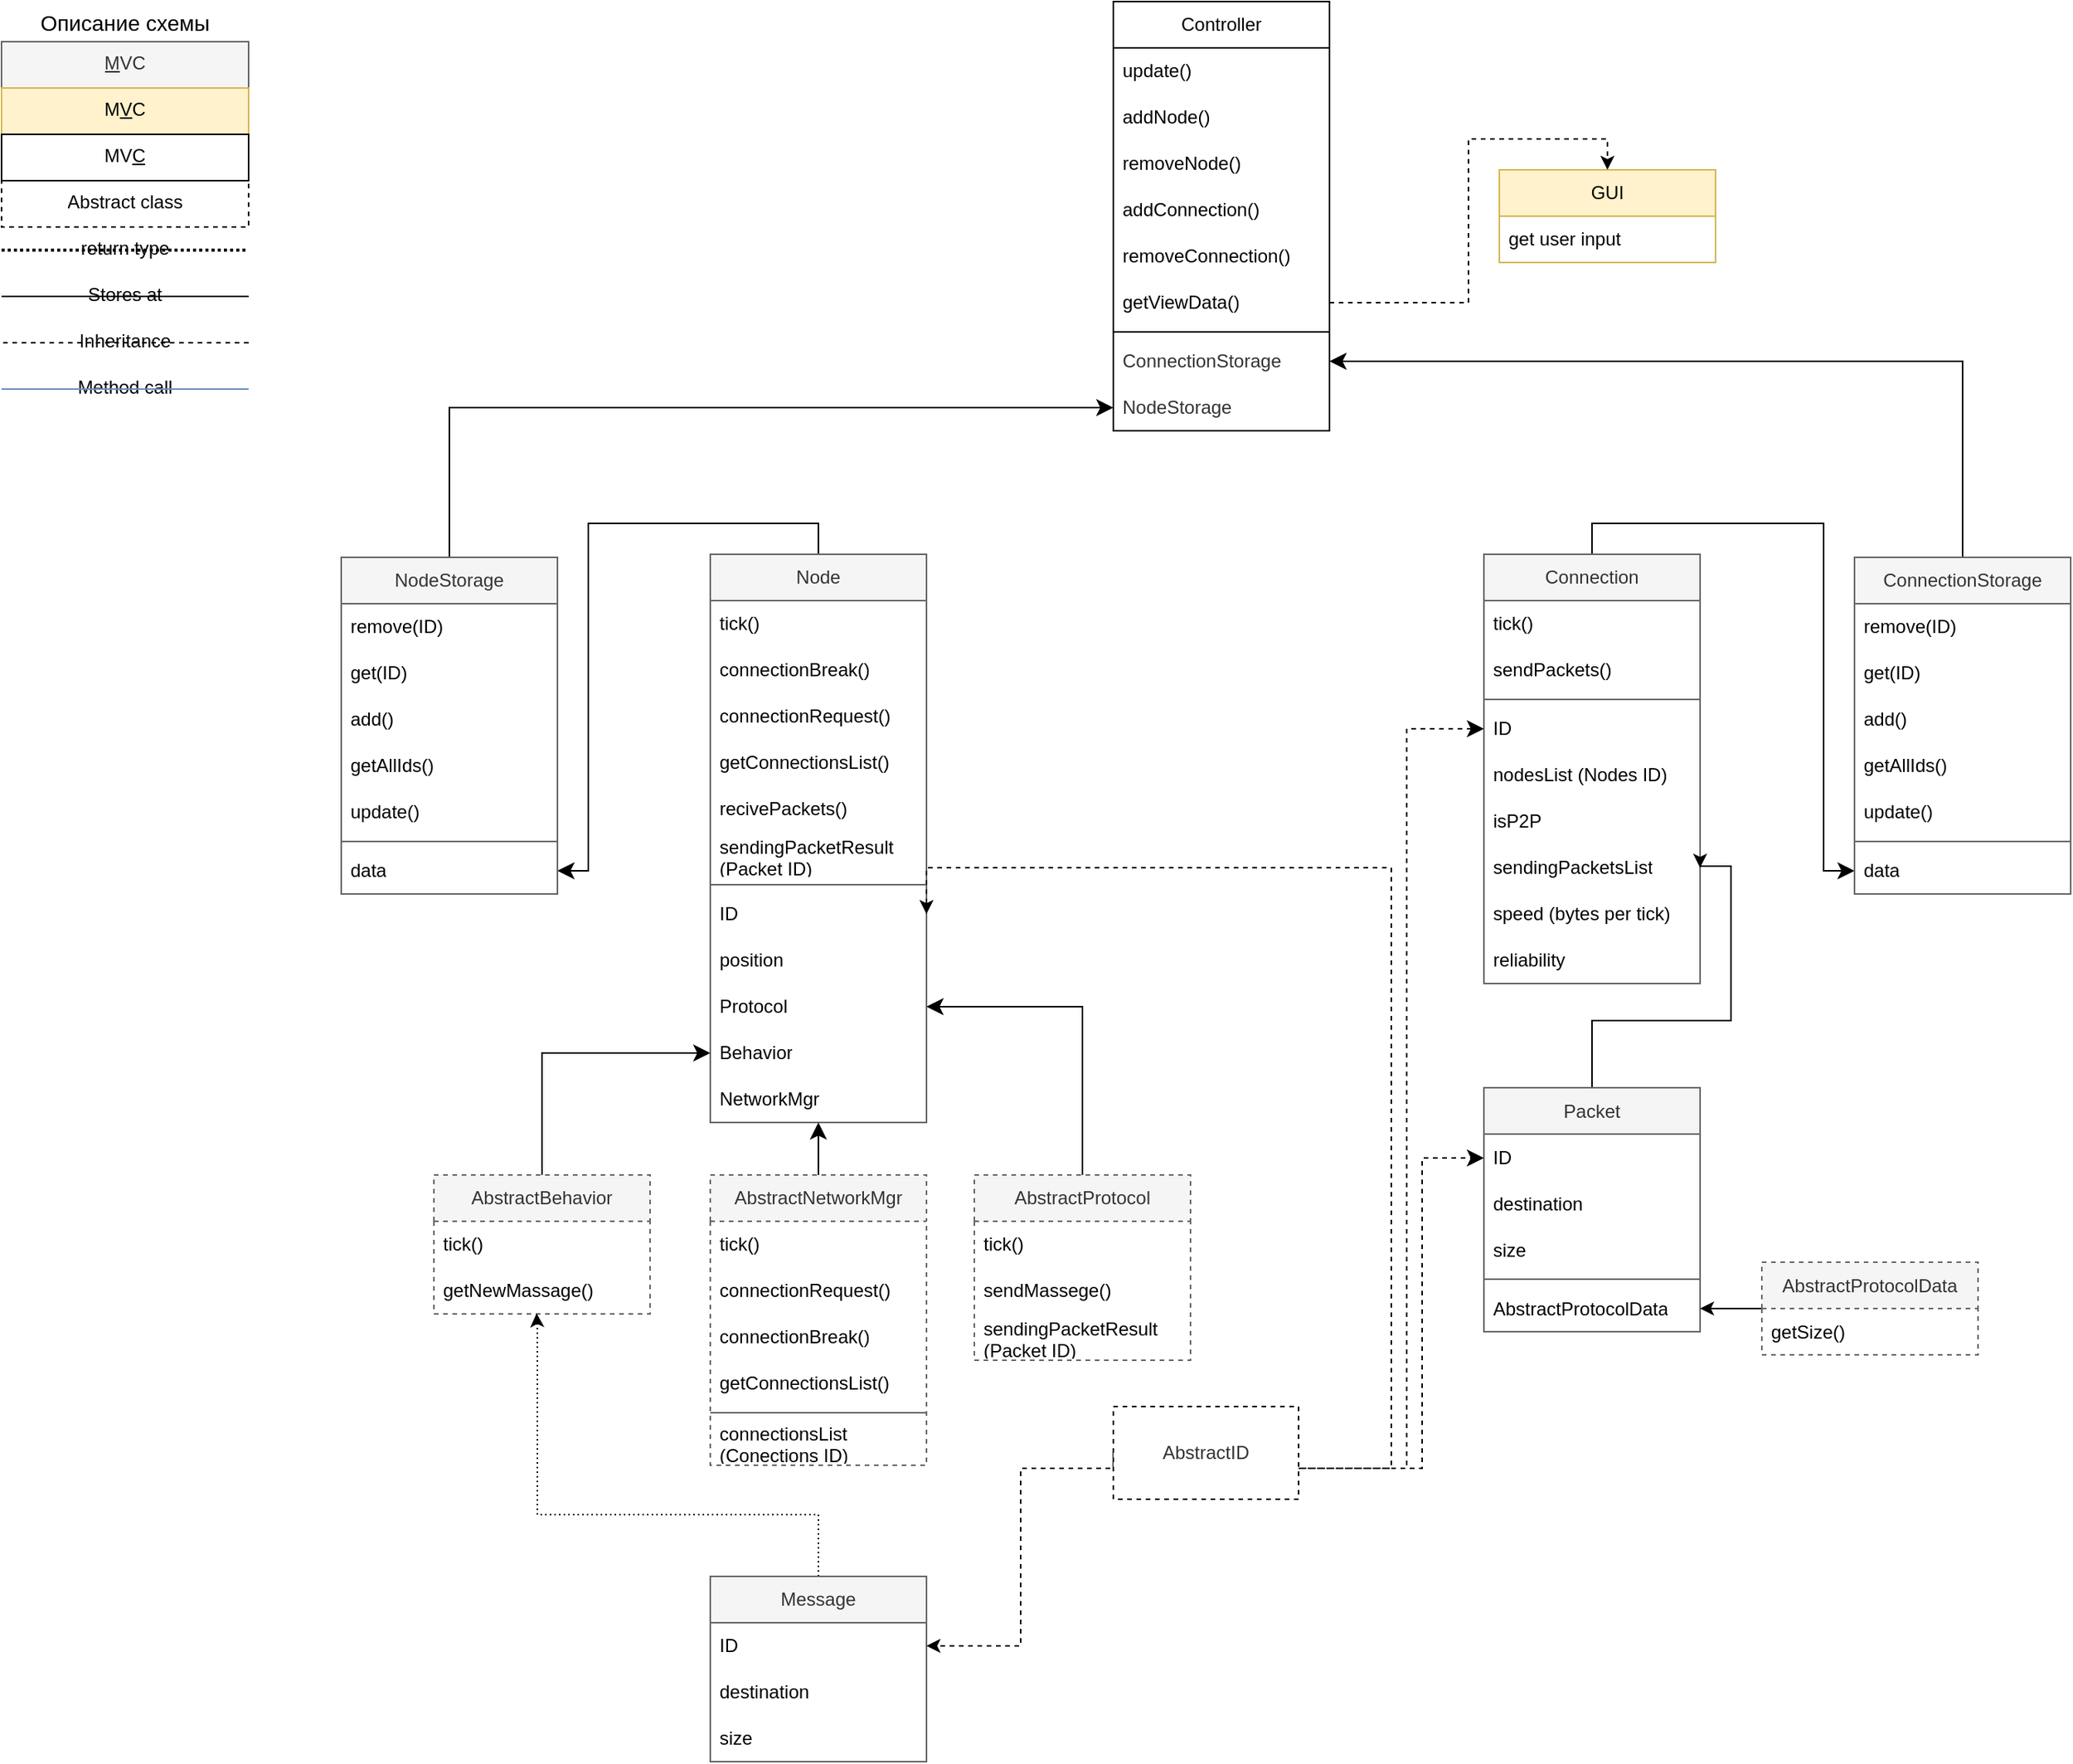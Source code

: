 <mxfile>
    <diagram name="Ver2" id="9xVtvxBC4ScUAu1mD1pw">
        <mxGraphModel dx="1075" dy="516" grid="1" gridSize="10" guides="1" tooltips="1" connect="1" arrows="1" fold="1" page="1" pageScale="1" pageWidth="1600" pageHeight="900" math="0" shadow="0">
            <root>
                <mxCell id="6djmsBtQRYvO2U8o8B3D-0"/>
                <mxCell id="6djmsBtQRYvO2U8o8B3D-1" parent="6djmsBtQRYvO2U8o8B3D-0"/>
                <mxCell id="WVjayGv4iGfG3Z5BpXuU-56" value="" style="edgeStyle=orthogonalEdgeStyle;rounded=0;orthogonalLoop=1;jettySize=auto;html=1;fontSize=12;startSize=8;endSize=8;entryX=1;entryY=0.5;entryDx=0;entryDy=0;exitX=0.5;exitY=0;exitDx=0;exitDy=0;" parent="6djmsBtQRYvO2U8o8B3D-1" source="6djmsBtQRYvO2U8o8B3D-3" target="WVjayGv4iGfG3Z5BpXuU-52" edge="1">
                    <mxGeometry relative="1" as="geometry">
                        <mxPoint x="609" y="484" as="targetPoint"/>
                        <Array as="points">
                            <mxPoint x="609" y="738"/>
                            <mxPoint x="460" y="738"/>
                            <mxPoint x="460" y="963"/>
                        </Array>
                    </mxGeometry>
                </mxCell>
                <mxCell id="6djmsBtQRYvO2U8o8B3D-3" value="Node" style="swimlane;fontStyle=0;childLayout=stackLayout;horizontal=1;startSize=30;horizontalStack=0;resizeParent=1;resizeParentMax=0;resizeLast=0;collapsible=1;marginBottom=0;whiteSpace=wrap;html=1;fillColor=#f5f5f5;fontColor=#333333;strokeColor=#666666;" parent="6djmsBtQRYvO2U8o8B3D-1" vertex="1">
                    <mxGeometry x="539" y="758" width="140" height="368" as="geometry"/>
                </mxCell>
                <mxCell id="6djmsBtQRYvO2U8o8B3D-4" value="tick()" style="text;strokeColor=none;fillColor=none;align=left;verticalAlign=middle;spacingLeft=4;spacingRight=4;overflow=hidden;points=[[0,0.5],[1,0.5]];portConstraint=eastwest;rotatable=0;whiteSpace=wrap;html=1;" parent="6djmsBtQRYvO2U8o8B3D-3" vertex="1">
                    <mxGeometry y="30" width="140" height="30" as="geometry"/>
                </mxCell>
                <mxCell id="6djmsBtQRYvO2U8o8B3D-93" value="connectionBreak()" style="text;strokeColor=none;fillColor=none;align=left;verticalAlign=middle;spacingLeft=4;spacingRight=4;overflow=hidden;points=[[0,0.5],[1,0.5]];portConstraint=eastwest;rotatable=0;whiteSpace=wrap;html=1;" parent="6djmsBtQRYvO2U8o8B3D-3" vertex="1">
                    <mxGeometry y="60" width="140" height="30" as="geometry"/>
                </mxCell>
                <mxCell id="6djmsBtQRYvO2U8o8B3D-92" value="connectionRequest()" style="text;strokeColor=none;fillColor=none;align=left;verticalAlign=middle;spacingLeft=4;spacingRight=4;overflow=hidden;points=[[0,0.5],[1,0.5]];portConstraint=eastwest;rotatable=0;whiteSpace=wrap;html=1;" parent="6djmsBtQRYvO2U8o8B3D-3" vertex="1">
                    <mxGeometry y="90" width="140" height="30" as="geometry"/>
                </mxCell>
                <mxCell id="9" value="getConnectionsList()" style="text;strokeColor=none;fillColor=none;align=left;verticalAlign=middle;spacingLeft=4;spacingRight=4;overflow=hidden;points=[[0,0.5],[1,0.5]];portConstraint=eastwest;rotatable=0;whiteSpace=wrap;html=1;" vertex="1" parent="6djmsBtQRYvO2U8o8B3D-3">
                    <mxGeometry y="120" width="140" height="30" as="geometry"/>
                </mxCell>
                <mxCell id="6djmsBtQRYvO2U8o8B3D-25" value="recivePackets()" style="text;strokeColor=none;fillColor=none;align=left;verticalAlign=middle;spacingLeft=4;spacingRight=4;overflow=hidden;points=[[0,0.5],[1,0.5]];portConstraint=eastwest;rotatable=0;whiteSpace=wrap;html=1;" parent="6djmsBtQRYvO2U8o8B3D-3" vertex="1">
                    <mxGeometry y="150" width="140" height="30" as="geometry"/>
                </mxCell>
                <mxCell id="6djmsBtQRYvO2U8o8B3D-26" value="sendingPacketResult (Packet ID)" style="text;strokeColor=none;fillColor=none;align=left;verticalAlign=middle;spacingLeft=4;spacingRight=4;overflow=hidden;points=[[0,0.5],[1,0.5]];portConstraint=eastwest;rotatable=0;whiteSpace=wrap;html=1;" parent="6djmsBtQRYvO2U8o8B3D-3" vertex="1">
                    <mxGeometry y="180" width="140" height="30" as="geometry"/>
                </mxCell>
                <mxCell id="6djmsBtQRYvO2U8o8B3D-5" value="" style="line;strokeWidth=1;fillColor=none;align=left;verticalAlign=middle;spacingTop=-1;spacingLeft=3;spacingRight=3;rotatable=0;labelPosition=right;points=[];portConstraint=eastwest;strokeColor=inherit;" parent="6djmsBtQRYvO2U8o8B3D-3" vertex="1">
                    <mxGeometry y="210" width="140" height="8" as="geometry"/>
                </mxCell>
                <mxCell id="6djmsBtQRYvO2U8o8B3D-6" value="ID" style="text;strokeColor=none;fillColor=none;align=left;verticalAlign=middle;spacingLeft=4;spacingRight=4;overflow=hidden;points=[[0,0.5],[1,0.5]];portConstraint=eastwest;rotatable=0;whiteSpace=wrap;html=1;" parent="6djmsBtQRYvO2U8o8B3D-3" vertex="1">
                    <mxGeometry y="218" width="140" height="30" as="geometry"/>
                </mxCell>
                <mxCell id="6djmsBtQRYvO2U8o8B3D-7" value="position" style="text;strokeColor=none;fillColor=none;align=left;verticalAlign=middle;spacingLeft=4;spacingRight=4;overflow=hidden;points=[[0,0.5],[1,0.5]];portConstraint=eastwest;rotatable=0;whiteSpace=wrap;html=1;" parent="6djmsBtQRYvO2U8o8B3D-3" vertex="1">
                    <mxGeometry y="248" width="140" height="30" as="geometry"/>
                </mxCell>
                <mxCell id="6djmsBtQRYvO2U8o8B3D-9" value="Protocol&amp;nbsp;" style="text;strokeColor=none;fillColor=none;align=left;verticalAlign=middle;spacingLeft=4;spacingRight=4;overflow=hidden;points=[[0,0.5],[1,0.5]];portConstraint=eastwest;rotatable=0;whiteSpace=wrap;html=1;" parent="6djmsBtQRYvO2U8o8B3D-3" vertex="1">
                    <mxGeometry y="278" width="140" height="30" as="geometry"/>
                </mxCell>
                <mxCell id="6djmsBtQRYvO2U8o8B3D-10" value="Behavior" style="text;strokeColor=none;fillColor=none;align=left;verticalAlign=middle;spacingLeft=4;spacingRight=4;overflow=hidden;points=[[0,0.5],[1,0.5]];portConstraint=eastwest;rotatable=0;whiteSpace=wrap;html=1;" parent="6djmsBtQRYvO2U8o8B3D-3" vertex="1">
                    <mxGeometry y="308" width="140" height="30" as="geometry"/>
                </mxCell>
                <mxCell id="6djmsBtQRYvO2U8o8B3D-11" value="NetworkMgr" style="text;strokeColor=none;fillColor=none;align=left;verticalAlign=middle;spacingLeft=4;spacingRight=4;overflow=hidden;points=[[0,0.5],[1,0.5]];portConstraint=eastwest;rotatable=0;whiteSpace=wrap;html=1;" parent="6djmsBtQRYvO2U8o8B3D-3" vertex="1">
                    <mxGeometry y="338" width="140" height="30" as="geometry"/>
                </mxCell>
                <mxCell id="WVjayGv4iGfG3Z5BpXuU-54" value="" style="edgeStyle=orthogonalEdgeStyle;rounded=0;orthogonalLoop=1;jettySize=auto;html=1;fontSize=12;startSize=8;endSize=8;entryX=0;entryY=0.5;entryDx=0;entryDy=0;exitX=0.5;exitY=0;exitDx=0;exitDy=0;" parent="6djmsBtQRYvO2U8o8B3D-1" source="6djmsBtQRYvO2U8o8B3D-13" target="WVjayGv4iGfG3Z5BpXuU-50" edge="1">
                    <mxGeometry relative="1" as="geometry">
                        <mxPoint x="1110" y="544" as="targetPoint"/>
                        <Array as="points">
                            <mxPoint x="1110" y="738"/>
                            <mxPoint x="1260" y="738"/>
                            <mxPoint x="1260" y="963"/>
                        </Array>
                    </mxGeometry>
                </mxCell>
                <mxCell id="6djmsBtQRYvO2U8o8B3D-13" value="Connection" style="swimlane;fontStyle=0;childLayout=stackLayout;horizontal=1;startSize=30;horizontalStack=0;resizeParent=1;resizeParentMax=0;resizeLast=0;collapsible=1;marginBottom=0;whiteSpace=wrap;html=1;fillColor=#f5f5f5;fontColor=#333333;strokeColor=#666666;" parent="6djmsBtQRYvO2U8o8B3D-1" vertex="1">
                    <mxGeometry x="1040" y="758" width="140" height="278" as="geometry"/>
                </mxCell>
                <mxCell id="6djmsBtQRYvO2U8o8B3D-14" value="tick()" style="text;strokeColor=none;fillColor=none;align=left;verticalAlign=middle;spacingLeft=4;spacingRight=4;overflow=hidden;points=[[0,0.5],[1,0.5]];portConstraint=eastwest;rotatable=0;whiteSpace=wrap;html=1;" parent="6djmsBtQRYvO2U8o8B3D-13" vertex="1">
                    <mxGeometry y="30" width="140" height="30" as="geometry"/>
                </mxCell>
                <mxCell id="WVjayGv4iGfG3Z5BpXuU-58" value="sendPackets()" style="text;strokeColor=none;fillColor=none;align=left;verticalAlign=middle;spacingLeft=4;spacingRight=4;overflow=hidden;points=[[0,0.5],[1,0.5]];portConstraint=eastwest;rotatable=0;whiteSpace=wrap;html=1;" parent="6djmsBtQRYvO2U8o8B3D-13" vertex="1">
                    <mxGeometry y="60" width="140" height="30" as="geometry"/>
                </mxCell>
                <mxCell id="6djmsBtQRYvO2U8o8B3D-15" value="" style="line;strokeWidth=1;fillColor=none;align=left;verticalAlign=middle;spacingTop=-1;spacingLeft=3;spacingRight=3;rotatable=0;labelPosition=right;points=[];portConstraint=eastwest;strokeColor=inherit;" parent="6djmsBtQRYvO2U8o8B3D-13" vertex="1">
                    <mxGeometry y="90" width="140" height="8" as="geometry"/>
                </mxCell>
                <mxCell id="6djmsBtQRYvO2U8o8B3D-16" value="ID" style="text;strokeColor=none;fillColor=none;align=left;verticalAlign=middle;spacingLeft=4;spacingRight=4;overflow=hidden;points=[[0,0.5],[1,0.5]];portConstraint=eastwest;rotatable=0;whiteSpace=wrap;html=1;" parent="6djmsBtQRYvO2U8o8B3D-13" vertex="1">
                    <mxGeometry y="98" width="140" height="30" as="geometry"/>
                </mxCell>
                <mxCell id="6djmsBtQRYvO2U8o8B3D-17" value="nodesList&lt;span style=&quot;background-color: initial;&quot;&gt;&amp;nbsp;(Nodes ID)&lt;/span&gt;" style="text;strokeColor=none;fillColor=none;align=left;verticalAlign=middle;spacingLeft=4;spacingRight=4;overflow=hidden;points=[[0,0.5],[1,0.5]];portConstraint=eastwest;rotatable=0;whiteSpace=wrap;html=1;" parent="6djmsBtQRYvO2U8o8B3D-13" vertex="1">
                    <mxGeometry y="128" width="140" height="30" as="geometry"/>
                </mxCell>
                <mxCell id="SFhjNOhDKGj1O6oXn9Yt-0" value="isP2P" style="text;strokeColor=none;fillColor=none;align=left;verticalAlign=middle;spacingLeft=4;spacingRight=4;overflow=hidden;points=[[0,0.5],[1,0.5]];portConstraint=eastwest;rotatable=0;whiteSpace=wrap;html=1;" parent="6djmsBtQRYvO2U8o8B3D-13" vertex="1">
                    <mxGeometry y="158" width="140" height="30" as="geometry"/>
                </mxCell>
                <mxCell id="6djmsBtQRYvO2U8o8B3D-18" value="sendingPackets&lt;span style=&quot;background-color: initial;&quot;&gt;List&lt;/span&gt;" style="text;strokeColor=none;fillColor=none;align=left;verticalAlign=middle;spacingLeft=4;spacingRight=4;overflow=hidden;points=[[0,0.5],[1,0.5]];portConstraint=eastwest;rotatable=0;whiteSpace=wrap;html=1;" parent="6djmsBtQRYvO2U8o8B3D-13" vertex="1">
                    <mxGeometry y="188" width="140" height="30" as="geometry"/>
                </mxCell>
                <mxCell id="6djmsBtQRYvO2U8o8B3D-19" value="speed (bytes per tick)" style="text;strokeColor=none;fillColor=none;align=left;verticalAlign=middle;spacingLeft=4;spacingRight=4;overflow=hidden;points=[[0,0.5],[1,0.5]];portConstraint=eastwest;rotatable=0;whiteSpace=wrap;html=1;" parent="6djmsBtQRYvO2U8o8B3D-13" vertex="1">
                    <mxGeometry y="218" width="140" height="30" as="geometry"/>
                </mxCell>
                <mxCell id="6djmsBtQRYvO2U8o8B3D-20" value="reliability" style="text;strokeColor=none;fillColor=none;align=left;verticalAlign=middle;spacingLeft=4;spacingRight=4;overflow=hidden;points=[[0,0.5],[1,0.5]];portConstraint=eastwest;rotatable=0;whiteSpace=wrap;html=1;" parent="6djmsBtQRYvO2U8o8B3D-13" vertex="1">
                    <mxGeometry y="248" width="140" height="30" as="geometry"/>
                </mxCell>
                <mxCell id="SFhjNOhDKGj1O6oXn9Yt-3" value="" style="edgeStyle=orthogonalEdgeStyle;rounded=0;orthogonalLoop=1;jettySize=auto;html=1;fontSize=12;startSize=8;endSize=8;entryX=1;entryY=0.5;entryDx=0;entryDy=0;" parent="6djmsBtQRYvO2U8o8B3D-1" source="6djmsBtQRYvO2U8o8B3D-22" target="6djmsBtQRYvO2U8o8B3D-9" edge="1">
                    <mxGeometry relative="1" as="geometry">
                        <mxPoint x="799.5" y="935" as="targetPoint"/>
                    </mxGeometry>
                </mxCell>
                <mxCell id="6djmsBtQRYvO2U8o8B3D-22" value="AbstractProtocol" style="swimlane;fontStyle=0;childLayout=stackLayout;horizontal=1;startSize=30;horizontalStack=0;resizeParent=1;resizeParentMax=0;resizeLast=0;collapsible=1;marginBottom=0;whiteSpace=wrap;html=1;dashed=1;fillColor=#f5f5f5;fontColor=#333333;strokeColor=#666666;" parent="6djmsBtQRYvO2U8o8B3D-1" vertex="1">
                    <mxGeometry x="710" y="1160" width="140" height="120" as="geometry"/>
                </mxCell>
                <mxCell id="6djmsBtQRYvO2U8o8B3D-23" value="tick()" style="text;strokeColor=none;fillColor=none;align=left;verticalAlign=middle;spacingLeft=4;spacingRight=4;overflow=hidden;points=[[0,0.5],[1,0.5]];portConstraint=eastwest;rotatable=0;whiteSpace=wrap;html=1;" parent="6djmsBtQRYvO2U8o8B3D-22" vertex="1">
                    <mxGeometry y="30" width="140" height="30" as="geometry"/>
                </mxCell>
                <mxCell id="6djmsBtQRYvO2U8o8B3D-24" value="sendMassege()" style="text;strokeColor=none;fillColor=none;align=left;verticalAlign=middle;spacingLeft=4;spacingRight=4;overflow=hidden;points=[[0,0.5],[1,0.5]];portConstraint=eastwest;rotatable=0;whiteSpace=wrap;html=1;" parent="6djmsBtQRYvO2U8o8B3D-22" vertex="1">
                    <mxGeometry y="60" width="140" height="30" as="geometry"/>
                </mxCell>
                <mxCell id="3" value="sendingPacketResult (Packet ID)" style="text;strokeColor=none;fillColor=none;align=left;verticalAlign=middle;spacingLeft=4;spacingRight=4;overflow=hidden;points=[[0,0.5],[1,0.5]];portConstraint=eastwest;rotatable=0;whiteSpace=wrap;html=1;" parent="6djmsBtQRYvO2U8o8B3D-22" vertex="1">
                    <mxGeometry y="90" width="140" height="30" as="geometry"/>
                </mxCell>
                <mxCell id="SFhjNOhDKGj1O6oXn9Yt-5" value="" style="edgeStyle=orthogonalEdgeStyle;rounded=0;orthogonalLoop=1;jettySize=auto;html=1;fontSize=12;startSize=8;endSize=8;entryX=0;entryY=0.5;entryDx=0;entryDy=0;" parent="6djmsBtQRYvO2U8o8B3D-1" source="6djmsBtQRYvO2U8o8B3D-28" target="6djmsBtQRYvO2U8o8B3D-10" edge="1">
                    <mxGeometry relative="1" as="geometry">
                        <mxPoint x="498.5" y="1016" as="targetPoint"/>
                    </mxGeometry>
                </mxCell>
                <mxCell id="6djmsBtQRYvO2U8o8B3D-28" value="AbstractBehavior" style="swimlane;fontStyle=0;childLayout=stackLayout;horizontal=1;startSize=30;horizontalStack=0;resizeParent=1;resizeParentMax=0;resizeLast=0;collapsible=1;marginBottom=0;whiteSpace=wrap;html=1;dashed=1;fillColor=#f5f5f5;fontColor=#333333;strokeColor=#666666;" parent="6djmsBtQRYvO2U8o8B3D-1" vertex="1">
                    <mxGeometry x="360" y="1160" width="140" height="90" as="geometry"/>
                </mxCell>
                <mxCell id="6djmsBtQRYvO2U8o8B3D-29" value="tick()" style="text;strokeColor=none;fillColor=none;align=left;verticalAlign=middle;spacingLeft=4;spacingRight=4;overflow=hidden;points=[[0,0.5],[1,0.5]];portConstraint=eastwest;rotatable=0;whiteSpace=wrap;html=1;" parent="6djmsBtQRYvO2U8o8B3D-28" vertex="1">
                    <mxGeometry y="30" width="140" height="30" as="geometry"/>
                </mxCell>
                <mxCell id="6djmsBtQRYvO2U8o8B3D-30" value="getNewMassage()" style="text;strokeColor=none;fillColor=none;align=left;verticalAlign=middle;spacingLeft=4;spacingRight=4;overflow=hidden;points=[[0,0.5],[1,0.5]];portConstraint=eastwest;rotatable=0;whiteSpace=wrap;html=1;" parent="6djmsBtQRYvO2U8o8B3D-28" vertex="1">
                    <mxGeometry y="60" width="140" height="30" as="geometry"/>
                </mxCell>
                <mxCell id="6djmsBtQRYvO2U8o8B3D-31" value="&lt;div&gt;&lt;span style=&quot;background-color: initial;&quot;&gt;Controller&lt;/span&gt;&lt;br&gt;&lt;/div&gt;" style="swimlane;fontStyle=0;childLayout=stackLayout;horizontal=1;startSize=30;horizontalStack=0;resizeParent=1;resizeParentMax=0;resizeLast=0;collapsible=1;marginBottom=0;whiteSpace=wrap;html=1;" parent="6djmsBtQRYvO2U8o8B3D-1" vertex="1">
                    <mxGeometry x="800" y="400" width="140" height="278" as="geometry"/>
                </mxCell>
                <mxCell id="6djmsBtQRYvO2U8o8B3D-32" value="update()" style="text;strokeColor=none;fillColor=none;align=left;verticalAlign=middle;spacingLeft=4;spacingRight=4;overflow=hidden;points=[[0,0.5],[1,0.5]];portConstraint=eastwest;rotatable=0;whiteSpace=wrap;html=1;" parent="6djmsBtQRYvO2U8o8B3D-31" vertex="1">
                    <mxGeometry y="30" width="140" height="30" as="geometry"/>
                </mxCell>
                <mxCell id="6djmsBtQRYvO2U8o8B3D-33" value="addNode()" style="text;strokeColor=none;fillColor=none;align=left;verticalAlign=middle;spacingLeft=4;spacingRight=4;overflow=hidden;points=[[0,0.5],[1,0.5]];portConstraint=eastwest;rotatable=0;whiteSpace=wrap;html=1;" parent="6djmsBtQRYvO2U8o8B3D-31" vertex="1">
                    <mxGeometry y="60" width="140" height="30" as="geometry"/>
                </mxCell>
                <mxCell id="6djmsBtQRYvO2U8o8B3D-34" value="removeNode()" style="text;strokeColor=none;fillColor=none;align=left;verticalAlign=middle;spacingLeft=4;spacingRight=4;overflow=hidden;points=[[0,0.5],[1,0.5]];portConstraint=eastwest;rotatable=0;whiteSpace=wrap;html=1;" parent="6djmsBtQRYvO2U8o8B3D-31" vertex="1">
                    <mxGeometry y="90" width="140" height="30" as="geometry"/>
                </mxCell>
                <mxCell id="6djmsBtQRYvO2U8o8B3D-35" value="addConnection()" style="text;strokeColor=none;fillColor=none;align=left;verticalAlign=middle;spacingLeft=4;spacingRight=4;overflow=hidden;points=[[0,0.5],[1,0.5]];portConstraint=eastwest;rotatable=0;whiteSpace=wrap;html=1;" parent="6djmsBtQRYvO2U8o8B3D-31" vertex="1">
                    <mxGeometry y="120" width="140" height="30" as="geometry"/>
                </mxCell>
                <mxCell id="6djmsBtQRYvO2U8o8B3D-36" value="removeConnection()" style="text;strokeColor=none;fillColor=none;align=left;verticalAlign=middle;spacingLeft=4;spacingRight=4;overflow=hidden;points=[[0,0.5],[1,0.5]];portConstraint=eastwest;rotatable=0;whiteSpace=wrap;html=1;" parent="6djmsBtQRYvO2U8o8B3D-31" vertex="1">
                    <mxGeometry y="150" width="140" height="30" as="geometry"/>
                </mxCell>
                <mxCell id="6djmsBtQRYvO2U8o8B3D-37" value="getViewData()" style="text;strokeColor=none;fillColor=none;align=left;verticalAlign=middle;spacingLeft=4;spacingRight=4;overflow=hidden;points=[[0,0.5],[1,0.5]];portConstraint=eastwest;rotatable=0;whiteSpace=wrap;html=1;" parent="6djmsBtQRYvO2U8o8B3D-31" vertex="1">
                    <mxGeometry y="180" width="140" height="30" as="geometry"/>
                </mxCell>
                <mxCell id="6djmsBtQRYvO2U8o8B3D-38" value="" style="line;strokeWidth=1;fillColor=none;align=left;verticalAlign=middle;spacingTop=-1;spacingLeft=3;spacingRight=3;rotatable=0;labelPosition=right;points=[];portConstraint=eastwest;strokeColor=inherit;" parent="6djmsBtQRYvO2U8o8B3D-31" vertex="1">
                    <mxGeometry y="210" width="140" height="8" as="geometry"/>
                </mxCell>
                <mxCell id="6djmsBtQRYvO2U8o8B3D-39" value="&lt;span style=&quot;color: rgb(51, 51, 51); text-align: center;&quot;&gt;ConnectionStorage&lt;/span&gt;" style="text;strokeColor=none;fillColor=none;align=left;verticalAlign=middle;spacingLeft=4;spacingRight=4;overflow=hidden;points=[[0,0.5],[1,0.5]];portConstraint=eastwest;rotatable=0;whiteSpace=wrap;html=1;" parent="6djmsBtQRYvO2U8o8B3D-31" vertex="1">
                    <mxGeometry y="218" width="140" height="30" as="geometry"/>
                </mxCell>
                <mxCell id="6djmsBtQRYvO2U8o8B3D-40" value="&lt;span style=&quot;color: rgb(51, 51, 51); text-align: center;&quot;&gt;NodeStorage&lt;/span&gt;" style="text;strokeColor=none;fillColor=none;align=left;verticalAlign=middle;spacingLeft=4;spacingRight=4;overflow=hidden;points=[[0,0.5],[1,0.5]];portConstraint=eastwest;rotatable=0;whiteSpace=wrap;html=1;" parent="6djmsBtQRYvO2U8o8B3D-31" vertex="1">
                    <mxGeometry y="248" width="140" height="30" as="geometry"/>
                </mxCell>
                <mxCell id="6djmsBtQRYvO2U8o8B3D-49" value="" style="edgeStyle=orthogonalEdgeStyle;rounded=0;orthogonalLoop=1;jettySize=auto;html=1;fontSize=12;startSize=8;endSize=8;exitX=0.5;exitY=0;exitDx=0;exitDy=0;entryX=0;entryY=0.5;entryDx=0;entryDy=0;" parent="6djmsBtQRYvO2U8o8B3D-1" source="WVjayGv4iGfG3Z5BpXuU-25" target="6djmsBtQRYvO2U8o8B3D-40" edge="1">
                    <mxGeometry relative="1" as="geometry">
                        <Array as="points">
                            <mxPoint x="370" y="663"/>
                        </Array>
                        <mxPoint x="360" y="760.0" as="sourcePoint"/>
                    </mxGeometry>
                </mxCell>
                <mxCell id="6djmsBtQRYvO2U8o8B3D-51" style="edgeStyle=orthogonalEdgeStyle;rounded=0;orthogonalLoop=1;jettySize=auto;html=1;exitX=0.5;exitY=0;exitDx=0;exitDy=0;fontSize=12;startSize=8;endSize=8;entryX=1;entryY=0.5;entryDx=0;entryDy=0;" parent="6djmsBtQRYvO2U8o8B3D-1" source="WVjayGv4iGfG3Z5BpXuU-43" target="6djmsBtQRYvO2U8o8B3D-39" edge="1">
                    <mxGeometry relative="1" as="geometry">
                        <mxPoint x="720" y="584" as="targetPoint"/>
                        <Array as="points">
                            <mxPoint x="1350" y="633"/>
                        </Array>
                        <mxPoint x="1360" y="760.0" as="sourcePoint"/>
                    </mxGeometry>
                </mxCell>
                <mxCell id="6djmsBtQRYvO2U8o8B3D-53" value="Описание схемы" style="swimlane;fontStyle=0;childLayout=stackLayout;horizontal=1;startSize=26;horizontalStack=0;resizeParent=1;resizeParentMax=0;resizeLast=0;collapsible=1;marginBottom=0;align=center;fontSize=14;strokeColor=none;fillColor=none;" parent="6djmsBtQRYvO2U8o8B3D-1" vertex="1">
                    <mxGeometry x="80" y="400" width="160" height="266" as="geometry">
                        <mxRectangle x="80" y="16" width="150" height="30" as="alternateBounds"/>
                    </mxGeometry>
                </mxCell>
                <mxCell id="6djmsBtQRYvO2U8o8B3D-54" value="&lt;u&gt;M&lt;/u&gt;VC" style="text;strokeColor=#666666;fillColor=#f5f5f5;spacingLeft=4;spacingRight=4;overflow=hidden;rotatable=0;points=[[0,0.5],[1,0.5]];portConstraint=eastwest;fontSize=12;whiteSpace=wrap;html=1;align=center;fontColor=#333333;" parent="6djmsBtQRYvO2U8o8B3D-53" vertex="1">
                    <mxGeometry y="26" width="160" height="30" as="geometry"/>
                </mxCell>
                <mxCell id="6djmsBtQRYvO2U8o8B3D-55" value="M&lt;u&gt;V&lt;/u&gt;C" style="text;strokeColor=#d6b656;fillColor=#fff2cc;spacingLeft=4;spacingRight=4;overflow=hidden;rotatable=0;points=[[0,0.5],[1,0.5]];portConstraint=eastwest;fontSize=12;whiteSpace=wrap;html=1;align=center;" parent="6djmsBtQRYvO2U8o8B3D-53" vertex="1">
                    <mxGeometry y="56" width="160" height="30" as="geometry"/>
                </mxCell>
                <mxCell id="6djmsBtQRYvO2U8o8B3D-56" value="MV&lt;u&gt;C&lt;/u&gt;" style="text;spacingLeft=4;spacingRight=4;overflow=hidden;rotatable=0;points=[[0,0.5],[1,0.5]];portConstraint=eastwest;fontSize=12;whiteSpace=wrap;html=1;align=center;strokeColor=default;fillColor=default;" parent="6djmsBtQRYvO2U8o8B3D-53" vertex="1">
                    <mxGeometry y="86" width="160" height="30" as="geometry"/>
                </mxCell>
                <mxCell id="6djmsBtQRYvO2U8o8B3D-57" value="Abstract class" style="text;spacingLeft=4;spacingRight=4;overflow=hidden;rotatable=0;points=[[0,0.5],[1,0.5]];portConstraint=eastwest;fontSize=12;whiteSpace=wrap;html=1;align=center;strokeColor=default;dashed=1;" parent="6djmsBtQRYvO2U8o8B3D-53" vertex="1">
                    <mxGeometry y="116" width="160" height="30" as="geometry"/>
                </mxCell>
                <mxCell id="6djmsBtQRYvO2U8o8B3D-58" value="return type" style="text;spacingLeft=4;spacingRight=4;overflow=hidden;rotatable=0;points=[[0,0.5],[1,0.5]];portConstraint=eastwest;fontSize=12;whiteSpace=wrap;html=1;align=center;strokeColor=none;dashed=1;" parent="6djmsBtQRYvO2U8o8B3D-53" vertex="1">
                    <mxGeometry y="146" width="160" height="30" as="geometry"/>
                </mxCell>
                <mxCell id="6djmsBtQRYvO2U8o8B3D-59" value="Stores at" style="text;spacingLeft=4;spacingRight=4;overflow=hidden;rotatable=0;points=[[0,0.5],[1,0.5]];portConstraint=eastwest;fontSize=12;whiteSpace=wrap;html=1;align=center;strokeColor=none;dashed=1;" parent="6djmsBtQRYvO2U8o8B3D-53" vertex="1">
                    <mxGeometry y="176" width="160" height="30" as="geometry"/>
                </mxCell>
                <mxCell id="6djmsBtQRYvO2U8o8B3D-60" value="Inheritance" style="text;spacingLeft=4;spacingRight=4;overflow=hidden;rotatable=0;points=[[0,0.5],[1,0.5]];portConstraint=eastwest;fontSize=12;whiteSpace=wrap;html=1;align=center;strokeColor=none;dashed=1;" parent="6djmsBtQRYvO2U8o8B3D-53" vertex="1">
                    <mxGeometry y="206" width="160" height="30" as="geometry"/>
                </mxCell>
                <mxCell id="6djmsBtQRYvO2U8o8B3D-61" value="Method call" style="text;spacingLeft=4;spacingRight=4;overflow=hidden;rotatable=0;points=[[0,0.5],[1,0.5]];portConstraint=eastwest;fontSize=12;whiteSpace=wrap;html=1;align=center;strokeColor=none;dashed=1;" parent="6djmsBtQRYvO2U8o8B3D-53" vertex="1">
                    <mxGeometry y="236" width="160" height="30" as="geometry"/>
                </mxCell>
                <mxCell id="6djmsBtQRYvO2U8o8B3D-62" value="" style="endArrow=none;dashed=1;html=1;rounded=0;entryX=0;entryY=0.5;entryDx=0;entryDy=0;exitX=1;exitY=0.5;exitDx=0;exitDy=0;" parent="6djmsBtQRYvO2U8o8B3D-53" source="6djmsBtQRYvO2U8o8B3D-60" target="6djmsBtQRYvO2U8o8B3D-60" edge="1">
                    <mxGeometry width="50" height="50" relative="1" as="geometry">
                        <mxPoint x="250" y="230" as="sourcePoint"/>
                        <mxPoint x="300" y="180" as="targetPoint"/>
                    </mxGeometry>
                </mxCell>
                <mxCell id="6djmsBtQRYvO2U8o8B3D-63" value="" style="endArrow=none;html=1;rounded=0;exitX=0;exitY=0.5;exitDx=0;exitDy=0;entryX=1;entryY=0.5;entryDx=0;entryDy=0;" parent="6djmsBtQRYvO2U8o8B3D-53" source="6djmsBtQRYvO2U8o8B3D-59" target="6djmsBtQRYvO2U8o8B3D-59" edge="1">
                    <mxGeometry width="50" height="50" relative="1" as="geometry">
                        <mxPoint x="250" y="230" as="sourcePoint"/>
                        <mxPoint x="300" y="180" as="targetPoint"/>
                    </mxGeometry>
                </mxCell>
                <mxCell id="6djmsBtQRYvO2U8o8B3D-64" value="" style="endArrow=none;dashed=1;html=1;dashPattern=1 1;strokeWidth=2;rounded=0;exitX=0;exitY=0.5;exitDx=0;exitDy=0;entryX=1;entryY=0.5;entryDx=0;entryDy=0;" parent="6djmsBtQRYvO2U8o8B3D-53" source="6djmsBtQRYvO2U8o8B3D-58" target="6djmsBtQRYvO2U8o8B3D-58" edge="1">
                    <mxGeometry width="50" height="50" relative="1" as="geometry">
                        <mxPoint x="169" y="120" as="sourcePoint"/>
                        <mxPoint x="219" y="70" as="targetPoint"/>
                    </mxGeometry>
                </mxCell>
                <mxCell id="6djmsBtQRYvO2U8o8B3D-65" value="" style="endArrow=none;html=1;rounded=0;exitX=0;exitY=0.5;exitDx=0;exitDy=0;entryX=1;entryY=0.5;entryDx=0;entryDy=0;fillColor=#dae8fc;strokeColor=#6c8ebf;" parent="6djmsBtQRYvO2U8o8B3D-53" source="6djmsBtQRYvO2U8o8B3D-61" target="6djmsBtQRYvO2U8o8B3D-61" edge="1">
                    <mxGeometry width="50" height="50" relative="1" as="geometry">
                        <mxPoint x="10" y="201" as="sourcePoint"/>
                        <mxPoint x="170" y="201" as="targetPoint"/>
                    </mxGeometry>
                </mxCell>
                <mxCell id="6djmsBtQRYvO2U8o8B3D-66" value="GUI" style="swimlane;fontStyle=0;childLayout=stackLayout;horizontal=1;startSize=30;horizontalStack=0;resizeParent=1;resizeParentMax=0;resizeLast=0;collapsible=1;marginBottom=0;whiteSpace=wrap;html=1;fillColor=#fff2cc;strokeColor=#d6b656;" parent="6djmsBtQRYvO2U8o8B3D-1" vertex="1">
                    <mxGeometry x="1050" y="509" width="140" height="60" as="geometry"/>
                </mxCell>
                <mxCell id="6djmsBtQRYvO2U8o8B3D-69" value="get user input" style="text;strokeColor=none;fillColor=none;align=left;verticalAlign=middle;spacingLeft=4;spacingRight=4;overflow=hidden;points=[[0,0.5],[1,0.5]];portConstraint=eastwest;rotatable=0;whiteSpace=wrap;html=1;" parent="6djmsBtQRYvO2U8o8B3D-66" vertex="1">
                    <mxGeometry y="30" width="140" height="30" as="geometry"/>
                </mxCell>
                <mxCell id="6djmsBtQRYvO2U8o8B3D-70" value="" style="edgeStyle=orthogonalEdgeStyle;rounded=0;orthogonalLoop=1;jettySize=auto;html=1;entryX=1;entryY=0.5;entryDx=0;entryDy=0;" parent="6djmsBtQRYvO2U8o8B3D-1" source="6djmsBtQRYvO2U8o8B3D-71" target="6djmsBtQRYvO2U8o8B3D-18" edge="1">
                    <mxGeometry relative="1" as="geometry">
                        <Array as="points">
                            <mxPoint x="1110" y="1060"/>
                            <mxPoint x="1200" y="1060"/>
                            <mxPoint x="1200" y="960"/>
                            <mxPoint x="1180" y="960"/>
                        </Array>
                    </mxGeometry>
                </mxCell>
                <mxCell id="6djmsBtQRYvO2U8o8B3D-71" value="Packet" style="swimlane;fontStyle=0;childLayout=stackLayout;horizontal=1;startSize=30;horizontalStack=0;resizeParent=1;resizeParentMax=0;resizeLast=0;collapsible=1;marginBottom=0;whiteSpace=wrap;html=1;fillColor=#f5f5f5;fontColor=#333333;strokeColor=#666666;" parent="6djmsBtQRYvO2U8o8B3D-1" vertex="1">
                    <mxGeometry x="1040" y="1103.5" width="140" height="158" as="geometry"/>
                </mxCell>
                <mxCell id="6djmsBtQRYvO2U8o8B3D-72" value="ID" style="text;strokeColor=none;fillColor=none;align=left;verticalAlign=middle;spacingLeft=4;spacingRight=4;overflow=hidden;points=[[0,0.5],[1,0.5]];portConstraint=eastwest;rotatable=0;whiteSpace=wrap;html=1;" parent="6djmsBtQRYvO2U8o8B3D-71" vertex="1">
                    <mxGeometry y="30" width="140" height="30" as="geometry"/>
                </mxCell>
                <mxCell id="6djmsBtQRYvO2U8o8B3D-73" value="destination" style="text;strokeColor=none;fillColor=none;align=left;verticalAlign=middle;spacingLeft=4;spacingRight=4;overflow=hidden;points=[[0,0.5],[1,0.5]];portConstraint=eastwest;rotatable=0;whiteSpace=wrap;html=1;" parent="6djmsBtQRYvO2U8o8B3D-71" vertex="1">
                    <mxGeometry y="60" width="140" height="30" as="geometry"/>
                </mxCell>
                <mxCell id="6djmsBtQRYvO2U8o8B3D-74" value="size" style="text;strokeColor=none;fillColor=none;align=left;verticalAlign=middle;spacingLeft=4;spacingRight=4;overflow=hidden;points=[[0,0.5],[1,0.5]];portConstraint=eastwest;rotatable=0;whiteSpace=wrap;html=1;" parent="6djmsBtQRYvO2U8o8B3D-71" vertex="1">
                    <mxGeometry y="90" width="140" height="30" as="geometry"/>
                </mxCell>
                <mxCell id="6djmsBtQRYvO2U8o8B3D-76" value="" style="line;strokeWidth=1;fillColor=none;align=left;verticalAlign=middle;spacingTop=-1;spacingLeft=3;spacingRight=3;rotatable=0;labelPosition=right;points=[];portConstraint=eastwest;strokeColor=inherit;" parent="6djmsBtQRYvO2U8o8B3D-71" vertex="1">
                    <mxGeometry y="120" width="140" height="8" as="geometry"/>
                </mxCell>
                <mxCell id="6djmsBtQRYvO2U8o8B3D-77" value="AbstractProtocolData" style="text;strokeColor=none;fillColor=none;align=left;verticalAlign=middle;spacingLeft=4;spacingRight=4;overflow=hidden;points=[[0,0.5],[1,0.5]];portConstraint=eastwest;rotatable=0;whiteSpace=wrap;html=1;" parent="6djmsBtQRYvO2U8o8B3D-71" vertex="1">
                    <mxGeometry y="128" width="140" height="30" as="geometry"/>
                </mxCell>
                <mxCell id="6djmsBtQRYvO2U8o8B3D-78" value="" style="edgeStyle=orthogonalEdgeStyle;rounded=0;orthogonalLoop=1;jettySize=auto;html=1;" parent="6djmsBtQRYvO2U8o8B3D-1" source="6djmsBtQRYvO2U8o8B3D-79" target="6djmsBtQRYvO2U8o8B3D-77" edge="1">
                    <mxGeometry relative="1" as="geometry"/>
                </mxCell>
                <mxCell id="6djmsBtQRYvO2U8o8B3D-79" value="Abstract&lt;span style=&quot;background-color: initial;&quot;&gt;Protocol&lt;/span&gt;&lt;span style=&quot;background-color: initial;&quot;&gt;Data&lt;/span&gt;" style="swimlane;fontStyle=0;childLayout=stackLayout;horizontal=1;startSize=30;horizontalStack=0;resizeParent=1;resizeParentMax=0;resizeLast=0;collapsible=1;marginBottom=0;whiteSpace=wrap;html=1;dashed=1;fillColor=#f5f5f5;fontColor=#333333;strokeColor=#666666;" parent="6djmsBtQRYvO2U8o8B3D-1" vertex="1">
                    <mxGeometry x="1220" y="1216.5" width="140" height="60" as="geometry"/>
                </mxCell>
                <mxCell id="6djmsBtQRYvO2U8o8B3D-80" value="getSize()" style="text;strokeColor=none;fillColor=none;align=left;verticalAlign=middle;spacingLeft=4;spacingRight=4;overflow=hidden;points=[[0,0.5],[1,0.5]];portConstraint=eastwest;rotatable=0;whiteSpace=wrap;html=1;" parent="6djmsBtQRYvO2U8o8B3D-79" vertex="1">
                    <mxGeometry y="30" width="140" height="30" as="geometry"/>
                </mxCell>
                <mxCell id="6djmsBtQRYvO2U8o8B3D-81" value="" style="edgeStyle=orthogonalEdgeStyle;rounded=0;orthogonalLoop=1;jettySize=auto;html=1;entryX=0.475;entryY=0.987;entryDx=0;entryDy=0;entryPerimeter=0;dashed=1;dashPattern=1 2;" parent="6djmsBtQRYvO2U8o8B3D-1" source="6djmsBtQRYvO2U8o8B3D-82" target="6djmsBtQRYvO2U8o8B3D-30" edge="1">
                    <mxGeometry relative="1" as="geometry">
                        <Array as="points">
                            <mxPoint x="609" y="1380"/>
                            <mxPoint x="427" y="1380"/>
                            <mxPoint x="427" y="1260"/>
                        </Array>
                    </mxGeometry>
                </mxCell>
                <mxCell id="6djmsBtQRYvO2U8o8B3D-82" value="Message" style="swimlane;fontStyle=0;childLayout=stackLayout;horizontal=1;startSize=30;horizontalStack=0;resizeParent=1;resizeParentMax=0;resizeLast=0;collapsible=1;marginBottom=0;whiteSpace=wrap;html=1;fillColor=#f5f5f5;fontColor=#333333;strokeColor=#666666;" parent="6djmsBtQRYvO2U8o8B3D-1" vertex="1">
                    <mxGeometry x="539" y="1420" width="140" height="120" as="geometry"/>
                </mxCell>
                <mxCell id="6djmsBtQRYvO2U8o8B3D-83" value="ID" style="text;strokeColor=none;fillColor=none;align=left;verticalAlign=middle;spacingLeft=4;spacingRight=4;overflow=hidden;points=[[0,0.5],[1,0.5]];portConstraint=eastwest;rotatable=0;whiteSpace=wrap;html=1;" parent="6djmsBtQRYvO2U8o8B3D-82" vertex="1">
                    <mxGeometry y="30" width="140" height="30" as="geometry"/>
                </mxCell>
                <mxCell id="6djmsBtQRYvO2U8o8B3D-85" value="destination" style="text;strokeColor=none;fillColor=none;align=left;verticalAlign=middle;spacingLeft=4;spacingRight=4;overflow=hidden;points=[[0,0.5],[1,0.5]];portConstraint=eastwest;rotatable=0;whiteSpace=wrap;html=1;" parent="6djmsBtQRYvO2U8o8B3D-82" vertex="1">
                    <mxGeometry y="60" width="140" height="30" as="geometry"/>
                </mxCell>
                <mxCell id="6djmsBtQRYvO2U8o8B3D-84" value="size" style="text;strokeColor=none;fillColor=none;align=left;verticalAlign=middle;spacingLeft=4;spacingRight=4;overflow=hidden;points=[[0,0.5],[1,0.5]];portConstraint=eastwest;rotatable=0;whiteSpace=wrap;html=1;" parent="6djmsBtQRYvO2U8o8B3D-82" vertex="1">
                    <mxGeometry y="90" width="140" height="30" as="geometry"/>
                </mxCell>
                <mxCell id="SFhjNOhDKGj1O6oXn9Yt-6" value="" style="edgeStyle=none;curved=1;rounded=0;orthogonalLoop=1;jettySize=auto;html=1;fontSize=12;startSize=8;endSize=8;" parent="6djmsBtQRYvO2U8o8B3D-1" source="6djmsBtQRYvO2U8o8B3D-90" target="6djmsBtQRYvO2U8o8B3D-11" edge="1">
                    <mxGeometry relative="1" as="geometry">
                        <mxPoint x="610" y="1070" as="targetPoint"/>
                    </mxGeometry>
                </mxCell>
                <mxCell id="6djmsBtQRYvO2U8o8B3D-90" value="AbstractNetworkMgr" style="swimlane;fontStyle=0;childLayout=stackLayout;horizontal=1;startSize=30;horizontalStack=0;resizeParent=1;resizeParentMax=0;resizeLast=0;collapsible=1;marginBottom=0;whiteSpace=wrap;html=1;dashed=1;fillColor=#f5f5f5;fontColor=#333333;strokeColor=#666666;" parent="6djmsBtQRYvO2U8o8B3D-1" vertex="1">
                    <mxGeometry x="539" y="1160" width="140" height="188" as="geometry"/>
                </mxCell>
                <mxCell id="6djmsBtQRYvO2U8o8B3D-91" value="tick()" style="text;strokeColor=none;fillColor=none;align=left;verticalAlign=middle;spacingLeft=4;spacingRight=4;overflow=hidden;points=[[0,0.5],[1,0.5]];portConstraint=eastwest;rotatable=0;whiteSpace=wrap;html=1;" parent="6djmsBtQRYvO2U8o8B3D-90" vertex="1">
                    <mxGeometry y="30" width="140" height="30" as="geometry"/>
                </mxCell>
                <mxCell id="2" value="connectionRequest()" style="text;strokeColor=none;fillColor=none;align=left;verticalAlign=middle;spacingLeft=4;spacingRight=4;overflow=hidden;points=[[0,0.5],[1,0.5]];portConstraint=eastwest;rotatable=0;whiteSpace=wrap;html=1;" parent="6djmsBtQRYvO2U8o8B3D-90" vertex="1">
                    <mxGeometry y="60" width="140" height="30" as="geometry"/>
                </mxCell>
                <mxCell id="1" value="connectionBreak()" style="text;strokeColor=none;fillColor=none;align=left;verticalAlign=middle;spacingLeft=4;spacingRight=4;overflow=hidden;points=[[0,0.5],[1,0.5]];portConstraint=eastwest;rotatable=0;whiteSpace=wrap;html=1;" parent="6djmsBtQRYvO2U8o8B3D-90" vertex="1">
                    <mxGeometry y="90" width="140" height="30" as="geometry"/>
                </mxCell>
                <mxCell id="8" value="getConnectionsList()" style="text;strokeColor=none;fillColor=none;align=left;verticalAlign=middle;spacingLeft=4;spacingRight=4;overflow=hidden;points=[[0,0.5],[1,0.5]];portConstraint=eastwest;rotatable=0;whiteSpace=wrap;html=1;" vertex="1" parent="6djmsBtQRYvO2U8o8B3D-90">
                    <mxGeometry y="120" width="140" height="30" as="geometry"/>
                </mxCell>
                <mxCell id="24" value="" style="line;strokeWidth=1;fillColor=none;align=left;verticalAlign=middle;spacingTop=-1;spacingLeft=3;spacingRight=3;rotatable=0;labelPosition=right;points=[];portConstraint=eastwest;strokeColor=inherit;" vertex="1" parent="6djmsBtQRYvO2U8o8B3D-90">
                    <mxGeometry y="150" width="140" height="8" as="geometry"/>
                </mxCell>
                <mxCell id="6djmsBtQRYvO2U8o8B3D-8" value="connectionsList&amp;nbsp; (Conections ID)" style="text;strokeColor=none;fillColor=none;align=left;verticalAlign=middle;spacingLeft=4;spacingRight=4;overflow=hidden;points=[[0,0.5],[1,0.5]];portConstraint=eastwest;rotatable=0;whiteSpace=wrap;html=1;" parent="6djmsBtQRYvO2U8o8B3D-90" vertex="1">
                    <mxGeometry y="158" width="140" height="30" as="geometry"/>
                </mxCell>
                <mxCell id="n-c7wxsCWT6sdEi72u9--5" value="" style="edgeStyle=orthogonalEdgeStyle;rounded=0;orthogonalLoop=1;jettySize=auto;html=1;entryX=1;entryY=0.5;entryDx=0;entryDy=0;exitX=1;exitY=0.5;exitDx=0;exitDy=0;dashed=1;" parent="6djmsBtQRYvO2U8o8B3D-1" source="SFhjNOhDKGj1O6oXn9Yt-1" target="6djmsBtQRYvO2U8o8B3D-6" edge="1">
                    <mxGeometry relative="1" as="geometry">
                        <Array as="points">
                            <mxPoint x="980" y="1350"/>
                            <mxPoint x="980" y="961"/>
                        </Array>
                        <mxPoint x="932.24" y="1342.26" as="sourcePoint"/>
                    </mxGeometry>
                </mxCell>
                <mxCell id="n-c7wxsCWT6sdEi72u9--6" value="" style="edgeStyle=orthogonalEdgeStyle;rounded=0;orthogonalLoop=1;jettySize=auto;html=1;dashed=1;exitX=0;exitY=0.5;exitDx=0;exitDy=0;entryX=1;entryY=0.5;entryDx=0;entryDy=0;" parent="6djmsBtQRYvO2U8o8B3D-1" source="SFhjNOhDKGj1O6oXn9Yt-1" target="6djmsBtQRYvO2U8o8B3D-83" edge="1">
                    <mxGeometry relative="1" as="geometry">
                        <mxPoint x="489" y="1240" as="targetPoint"/>
                        <Array as="points">
                            <mxPoint x="740" y="1350"/>
                            <mxPoint x="740" y="1465"/>
                        </Array>
                        <mxPoint x="792.52" y="1343.58" as="sourcePoint"/>
                    </mxGeometry>
                </mxCell>
                <mxCell id="5VUWbY4lleYpnQQ5bRxo-0" style="edgeStyle=orthogonalEdgeStyle;rounded=0;orthogonalLoop=1;jettySize=auto;html=1;exitX=1;exitY=0.5;exitDx=0;exitDy=0;dashed=1;entryX=0.5;entryY=0;entryDx=0;entryDy=0;" parent="6djmsBtQRYvO2U8o8B3D-1" source="6djmsBtQRYvO2U8o8B3D-37" target="6djmsBtQRYvO2U8o8B3D-66" edge="1">
                    <mxGeometry relative="1" as="geometry">
                        <Array as="points">
                            <mxPoint x="1030" y="595"/>
                            <mxPoint x="1030" y="489"/>
                            <mxPoint x="1120" y="489"/>
                        </Array>
                        <mxPoint x="1280" y="595" as="targetPoint"/>
                    </mxGeometry>
                </mxCell>
                <mxCell id="WVjayGv4iGfG3Z5BpXuU-2" value="" style="edgeStyle=orthogonalEdgeStyle;rounded=0;orthogonalLoop=1;jettySize=auto;html=1;fontSize=12;startSize=8;endSize=8;dashed=1;entryX=0;entryY=0.5;entryDx=0;entryDy=0;" parent="6djmsBtQRYvO2U8o8B3D-1" source="SFhjNOhDKGj1O6oXn9Yt-1" target="6djmsBtQRYvO2U8o8B3D-72" edge="1">
                    <mxGeometry relative="1" as="geometry">
                        <mxPoint x="1010" y="1120" as="targetPoint"/>
                        <Array as="points">
                            <mxPoint x="1000" y="1350"/>
                            <mxPoint x="1000" y="1149"/>
                            <mxPoint x="1040" y="1149"/>
                        </Array>
                    </mxGeometry>
                </mxCell>
                <mxCell id="WVjayGv4iGfG3Z5BpXuU-4" value="" style="edgeStyle=orthogonalEdgeStyle;rounded=0;orthogonalLoop=1;jettySize=auto;html=1;fontSize=12;startSize=8;endSize=8;dashed=1;entryX=0;entryY=0.5;entryDx=0;entryDy=0;" parent="6djmsBtQRYvO2U8o8B3D-1" source="SFhjNOhDKGj1O6oXn9Yt-1" target="6djmsBtQRYvO2U8o8B3D-16" edge="1">
                    <mxGeometry relative="1" as="geometry">
                        <mxPoint x="1040" y="1335" as="targetPoint"/>
                        <Array as="points">
                            <mxPoint x="990" y="1350"/>
                            <mxPoint x="990" y="871"/>
                        </Array>
                    </mxGeometry>
                </mxCell>
                <mxCell id="SFhjNOhDKGj1O6oXn9Yt-1" value="&lt;span style=&quot;color: rgb(51, 51, 51);&quot;&gt;AbstractID&lt;/span&gt;" style="rounded=0;whiteSpace=wrap;html=1;dashed=1;" parent="6djmsBtQRYvO2U8o8B3D-1" vertex="1">
                    <mxGeometry x="800" y="1310" width="120" height="60" as="geometry"/>
                </mxCell>
                <mxCell id="WVjayGv4iGfG3Z5BpXuU-25" value="NodeStorage" style="swimlane;fontStyle=0;childLayout=stackLayout;horizontal=1;startSize=30;horizontalStack=0;resizeParent=1;resizeParentMax=0;resizeLast=0;collapsible=1;marginBottom=0;whiteSpace=wrap;html=1;fillColor=#f5f5f5;fontColor=#333333;strokeColor=#666666;" parent="6djmsBtQRYvO2U8o8B3D-1" vertex="1">
                    <mxGeometry x="300" y="760" width="140" height="218" as="geometry"/>
                </mxCell>
                <mxCell id="WVjayGv4iGfG3Z5BpXuU-42" value="remove(ID&lt;span style=&quot;background-color: initial;&quot;&gt;)&lt;/span&gt;" style="text;strokeColor=none;fillColor=none;align=left;verticalAlign=middle;spacingLeft=4;spacingRight=4;overflow=hidden;points=[[0,0.5],[1,0.5]];portConstraint=eastwest;rotatable=0;whiteSpace=wrap;html=1;" parent="WVjayGv4iGfG3Z5BpXuU-25" vertex="1">
                    <mxGeometry y="30" width="140" height="30" as="geometry"/>
                </mxCell>
                <mxCell id="WVjayGv4iGfG3Z5BpXuU-41" value="get(ID&lt;span style=&quot;background-color: initial;&quot;&gt;)&lt;/span&gt;" style="text;strokeColor=none;fillColor=none;align=left;verticalAlign=middle;spacingLeft=4;spacingRight=4;overflow=hidden;points=[[0,0.5],[1,0.5]];portConstraint=eastwest;rotatable=0;whiteSpace=wrap;html=1;" parent="WVjayGv4iGfG3Z5BpXuU-25" vertex="1">
                    <mxGeometry y="60" width="140" height="30" as="geometry"/>
                </mxCell>
                <mxCell id="WVjayGv4iGfG3Z5BpXuU-40" value="add&lt;span style=&quot;background-color: initial;&quot;&gt;()&lt;/span&gt;" style="text;strokeColor=none;fillColor=none;align=left;verticalAlign=middle;spacingLeft=4;spacingRight=4;overflow=hidden;points=[[0,0.5],[1,0.5]];portConstraint=eastwest;rotatable=0;whiteSpace=wrap;html=1;" parent="WVjayGv4iGfG3Z5BpXuU-25" vertex="1">
                    <mxGeometry y="90" width="140" height="30" as="geometry"/>
                </mxCell>
                <mxCell id="WVjayGv4iGfG3Z5BpXuU-39" value="getAllIds()" style="text;strokeColor=none;fillColor=none;align=left;verticalAlign=middle;spacingLeft=4;spacingRight=4;overflow=hidden;points=[[0,0.5],[1,0.5]];portConstraint=eastwest;rotatable=0;whiteSpace=wrap;html=1;" parent="WVjayGv4iGfG3Z5BpXuU-25" vertex="1">
                    <mxGeometry y="120" width="140" height="30" as="geometry"/>
                </mxCell>
                <mxCell id="WVjayGv4iGfG3Z5BpXuU-38" value="update()" style="text;strokeColor=none;fillColor=none;align=left;verticalAlign=middle;spacingLeft=4;spacingRight=4;overflow=hidden;points=[[0,0.5],[1,0.5]];portConstraint=eastwest;rotatable=0;whiteSpace=wrap;html=1;" parent="WVjayGv4iGfG3Z5BpXuU-25" vertex="1">
                    <mxGeometry y="150" width="140" height="30" as="geometry"/>
                </mxCell>
                <mxCell id="WVjayGv4iGfG3Z5BpXuU-51" value="" style="line;strokeWidth=1;fillColor=none;align=left;verticalAlign=middle;spacingTop=-1;spacingLeft=3;spacingRight=3;rotatable=0;labelPosition=right;points=[];portConstraint=eastwest;strokeColor=inherit;" parent="WVjayGv4iGfG3Z5BpXuU-25" vertex="1">
                    <mxGeometry y="180" width="140" height="8" as="geometry"/>
                </mxCell>
                <mxCell id="WVjayGv4iGfG3Z5BpXuU-52" value="data" style="text;strokeColor=none;fillColor=none;align=left;verticalAlign=middle;spacingLeft=4;spacingRight=4;overflow=hidden;points=[[0,0.5],[1,0.5]];portConstraint=eastwest;rotatable=0;whiteSpace=wrap;html=1;" parent="WVjayGv4iGfG3Z5BpXuU-25" vertex="1">
                    <mxGeometry y="188" width="140" height="30" as="geometry"/>
                </mxCell>
                <mxCell id="WVjayGv4iGfG3Z5BpXuU-43" value="ConnectionStorage" style="swimlane;fontStyle=0;childLayout=stackLayout;horizontal=1;startSize=30;horizontalStack=0;resizeParent=1;resizeParentMax=0;resizeLast=0;collapsible=1;marginBottom=0;whiteSpace=wrap;html=1;fillColor=#f5f5f5;fontColor=#333333;strokeColor=#666666;" parent="6djmsBtQRYvO2U8o8B3D-1" vertex="1">
                    <mxGeometry x="1280" y="760" width="140" height="218" as="geometry"/>
                </mxCell>
                <mxCell id="WVjayGv4iGfG3Z5BpXuU-44" value="remove(ID&lt;span style=&quot;background-color: initial;&quot;&gt;)&lt;/span&gt;" style="text;strokeColor=none;fillColor=none;align=left;verticalAlign=middle;spacingLeft=4;spacingRight=4;overflow=hidden;points=[[0,0.5],[1,0.5]];portConstraint=eastwest;rotatable=0;whiteSpace=wrap;html=1;" parent="WVjayGv4iGfG3Z5BpXuU-43" vertex="1">
                    <mxGeometry y="30" width="140" height="30" as="geometry"/>
                </mxCell>
                <mxCell id="WVjayGv4iGfG3Z5BpXuU-45" value="get(ID&lt;span style=&quot;background-color: initial;&quot;&gt;)&lt;/span&gt;" style="text;strokeColor=none;fillColor=none;align=left;verticalAlign=middle;spacingLeft=4;spacingRight=4;overflow=hidden;points=[[0,0.5],[1,0.5]];portConstraint=eastwest;rotatable=0;whiteSpace=wrap;html=1;" parent="WVjayGv4iGfG3Z5BpXuU-43" vertex="1">
                    <mxGeometry y="60" width="140" height="30" as="geometry"/>
                </mxCell>
                <mxCell id="WVjayGv4iGfG3Z5BpXuU-46" value="add&lt;span style=&quot;background-color: initial;&quot;&gt;()&lt;/span&gt;" style="text;strokeColor=none;fillColor=none;align=left;verticalAlign=middle;spacingLeft=4;spacingRight=4;overflow=hidden;points=[[0,0.5],[1,0.5]];portConstraint=eastwest;rotatable=0;whiteSpace=wrap;html=1;" parent="WVjayGv4iGfG3Z5BpXuU-43" vertex="1">
                    <mxGeometry y="90" width="140" height="30" as="geometry"/>
                </mxCell>
                <mxCell id="WVjayGv4iGfG3Z5BpXuU-47" value="getAllIds()" style="text;strokeColor=none;fillColor=none;align=left;verticalAlign=middle;spacingLeft=4;spacingRight=4;overflow=hidden;points=[[0,0.5],[1,0.5]];portConstraint=eastwest;rotatable=0;whiteSpace=wrap;html=1;" parent="WVjayGv4iGfG3Z5BpXuU-43" vertex="1">
                    <mxGeometry y="120" width="140" height="30" as="geometry"/>
                </mxCell>
                <mxCell id="WVjayGv4iGfG3Z5BpXuU-48" value="update()" style="text;strokeColor=none;fillColor=none;align=left;verticalAlign=middle;spacingLeft=4;spacingRight=4;overflow=hidden;points=[[0,0.5],[1,0.5]];portConstraint=eastwest;rotatable=0;whiteSpace=wrap;html=1;" parent="WVjayGv4iGfG3Z5BpXuU-43" vertex="1">
                    <mxGeometry y="150" width="140" height="30" as="geometry"/>
                </mxCell>
                <mxCell id="WVjayGv4iGfG3Z5BpXuU-49" value="" style="line;strokeWidth=1;fillColor=none;align=left;verticalAlign=middle;spacingTop=-1;spacingLeft=3;spacingRight=3;rotatable=0;labelPosition=right;points=[];portConstraint=eastwest;strokeColor=inherit;" parent="WVjayGv4iGfG3Z5BpXuU-43" vertex="1">
                    <mxGeometry y="180" width="140" height="8" as="geometry"/>
                </mxCell>
                <mxCell id="WVjayGv4iGfG3Z5BpXuU-50" value="data" style="text;strokeColor=none;fillColor=none;align=left;verticalAlign=middle;spacingLeft=4;spacingRight=4;overflow=hidden;points=[[0,0.5],[1,0.5]];portConstraint=eastwest;rotatable=0;whiteSpace=wrap;html=1;" parent="WVjayGv4iGfG3Z5BpXuU-43" vertex="1">
                    <mxGeometry y="188" width="140" height="30" as="geometry"/>
                </mxCell>
            </root>
        </mxGraphModel>
    </diagram>
</mxfile>